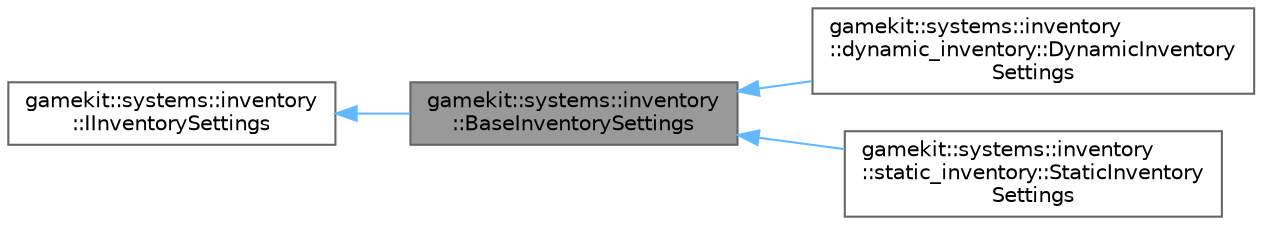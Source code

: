 digraph "gamekit::systems::inventory::BaseInventorySettings"
{
 // LATEX_PDF_SIZE
  bgcolor="transparent";
  edge [fontname=Helvetica,fontsize=10,labelfontname=Helvetica,labelfontsize=10];
  node [fontname=Helvetica,fontsize=10,shape=box,height=0.2,width=0.4];
  rankdir="LR";
  Node1 [id="Node000001",label="gamekit::systems::inventory\l::BaseInventorySettings",height=0.2,width=0.4,color="gray40", fillcolor="grey60", style="filled", fontcolor="black",tooltip="Base configuration settings for an inventory."];
  Node2 -> Node1 [id="edge1_Node000001_Node000002",dir="back",color="steelblue1",style="solid",tooltip=" "];
  Node2 [id="Node000002",label="gamekit::systems::inventory\l::IInventorySettings",height=0.2,width=0.4,color="gray40", fillcolor="white", style="filled",URL="$d8/d07/classgamekit_1_1systems_1_1inventory_1_1_i_inventory_settings.html",tooltip="Interface for inventory configuration settings."];
  Node1 -> Node3 [id="edge2_Node000001_Node000003",dir="back",color="steelblue1",style="solid",tooltip=" "];
  Node3 [id="Node000003",label="gamekit::systems::inventory\l::dynamic_inventory::DynamicInventory\lSettings",height=0.2,width=0.4,color="gray40", fillcolor="white", style="filled",URL="$df/dd9/classgamekit_1_1systems_1_1inventory_1_1dynamic__inventory_1_1_dynamic_inventory_settings.html",tooltip="Configuration settings for a dynamic inventory."];
  Node1 -> Node4 [id="edge3_Node000001_Node000004",dir="back",color="steelblue1",style="solid",tooltip=" "];
  Node4 [id="Node000004",label="gamekit::systems::inventory\l::static_inventory::StaticInventory\lSettings",height=0.2,width=0.4,color="gray40", fillcolor="white", style="filled",URL="$d0/de5/classgamekit_1_1systems_1_1inventory_1_1static__inventory_1_1_static_inventory_settings.html",tooltip="Settings for a static (fixed-size) inventory."];
}
